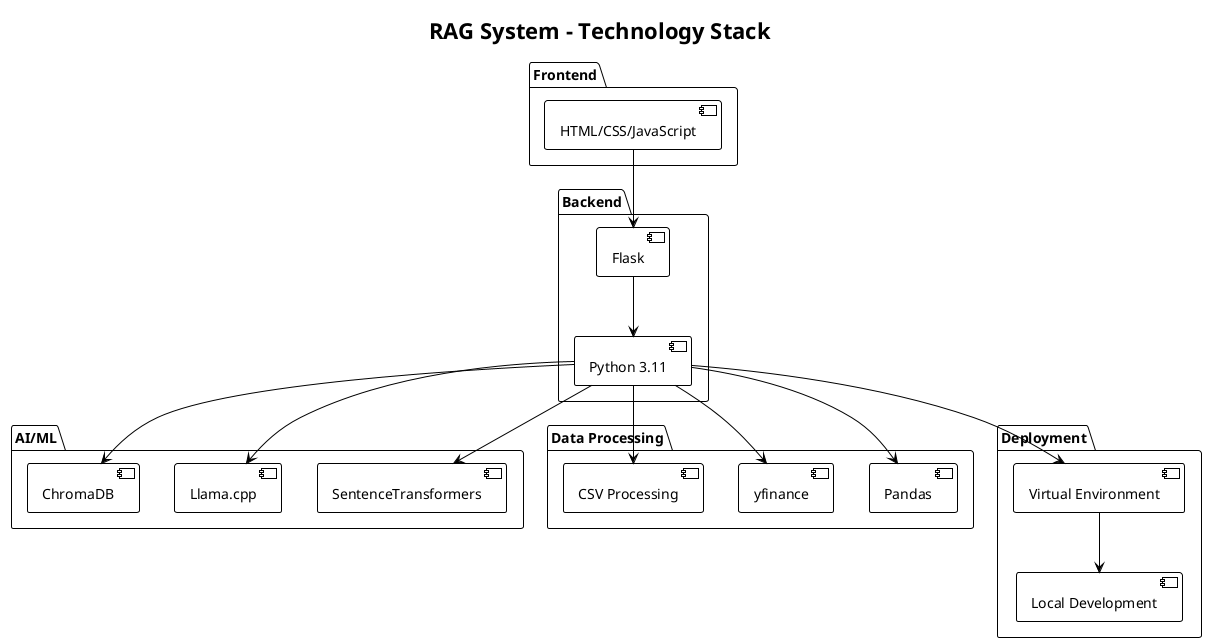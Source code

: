 
@startuml RAG_System_Technology_Stack
!theme plain
title RAG System - Technology Stack

package "Frontend" {
    [HTML/CSS/JavaScript] as FE
}

package "Backend" {
    [Flask] as FLASK
    [Python 3.11] as PYTHON
}

package "AI/ML" {
    [SentenceTransformers] as ST
    [Llama.cpp] as LLAMA
    [ChromaDB] as CHROMA
}

package "Data Processing" {
    [Pandas] as PD
    [yfinance] as YF
    [CSV Processing] as CSV
}

package "Deployment" {
    [Virtual Environment] as VENV
    [Local Development] as LOCAL
}

FE --> FLASK
FLASK --> PYTHON
PYTHON --> ST
PYTHON --> LLAMA
PYTHON --> CHROMA
PYTHON --> PD
PYTHON --> YF
PYTHON --> CSV
PYTHON --> VENV
VENV --> LOCAL

@enduml
